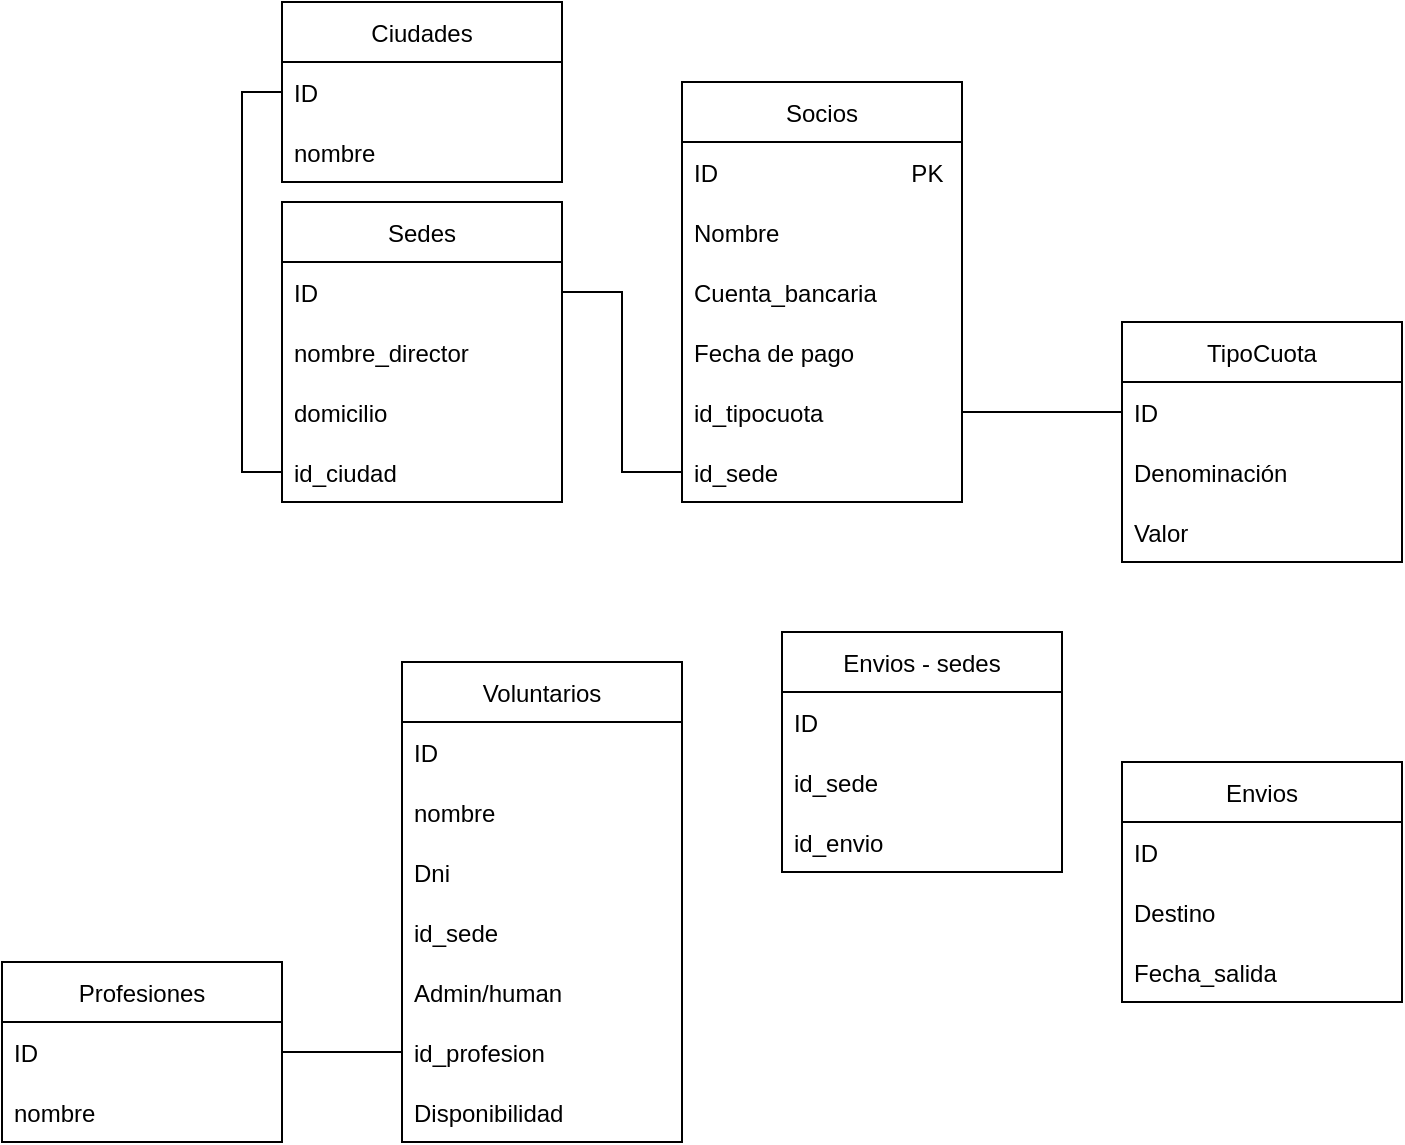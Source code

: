 <mxfile version="20.3.0" type="device"><diagram id="FJKRC6MoqGwXCrK5-nuR" name="Página-1"><mxGraphModel dx="1741" dy="507" grid="1" gridSize="10" guides="1" tooltips="1" connect="1" arrows="1" fold="1" page="1" pageScale="1" pageWidth="827" pageHeight="1169" math="0" shadow="0"><root><mxCell id="0"/><mxCell id="1" parent="0"/><mxCell id="WbDiieyORcwawL3f3G3P-1" value="Socios" style="swimlane;fontStyle=0;childLayout=stackLayout;horizontal=1;startSize=30;horizontalStack=0;resizeParent=1;resizeParentMax=0;resizeLast=0;collapsible=1;marginBottom=0;" vertex="1" parent="1"><mxGeometry x="320" y="70" width="140" height="210" as="geometry"/></mxCell><mxCell id="WbDiieyORcwawL3f3G3P-6" value="ID                             PK" style="text;strokeColor=none;fillColor=none;align=left;verticalAlign=middle;spacingLeft=4;spacingRight=4;overflow=hidden;points=[[0,0.5],[1,0.5]];portConstraint=eastwest;rotatable=0;" vertex="1" parent="WbDiieyORcwawL3f3G3P-1"><mxGeometry y="30" width="140" height="30" as="geometry"/></mxCell><mxCell id="WbDiieyORcwawL3f3G3P-4" value="Nombre" style="text;strokeColor=none;fillColor=none;align=left;verticalAlign=middle;spacingLeft=4;spacingRight=4;overflow=hidden;points=[[0,0.5],[1,0.5]];portConstraint=eastwest;rotatable=0;" vertex="1" parent="WbDiieyORcwawL3f3G3P-1"><mxGeometry y="60" width="140" height="30" as="geometry"/></mxCell><mxCell id="WbDiieyORcwawL3f3G3P-2" value="Cuenta_bancaria" style="text;strokeColor=none;fillColor=none;align=left;verticalAlign=middle;spacingLeft=4;spacingRight=4;overflow=hidden;points=[[0,0.5],[1,0.5]];portConstraint=eastwest;rotatable=0;" vertex="1" parent="WbDiieyORcwawL3f3G3P-1"><mxGeometry y="90" width="140" height="30" as="geometry"/></mxCell><mxCell id="WbDiieyORcwawL3f3G3P-32" value="Fecha de pago" style="text;strokeColor=none;fillColor=none;align=left;verticalAlign=middle;spacingLeft=4;spacingRight=4;overflow=hidden;points=[[0,0.5],[1,0.5]];portConstraint=eastwest;rotatable=0;" vertex="1" parent="WbDiieyORcwawL3f3G3P-1"><mxGeometry y="120" width="140" height="30" as="geometry"/></mxCell><mxCell id="WbDiieyORcwawL3f3G3P-31" value="id_tipocuota" style="text;strokeColor=none;fillColor=none;align=left;verticalAlign=middle;spacingLeft=4;spacingRight=4;overflow=hidden;points=[[0,0.5],[1,0.5]];portConstraint=eastwest;rotatable=0;" vertex="1" parent="WbDiieyORcwawL3f3G3P-1"><mxGeometry y="150" width="140" height="30" as="geometry"/></mxCell><mxCell id="WbDiieyORcwawL3f3G3P-59" value="id_sede" style="text;strokeColor=none;fillColor=none;align=left;verticalAlign=middle;spacingLeft=4;spacingRight=4;overflow=hidden;points=[[0,0.5],[1,0.5]];portConstraint=eastwest;rotatable=0;" vertex="1" parent="WbDiieyORcwawL3f3G3P-1"><mxGeometry y="180" width="140" height="30" as="geometry"/></mxCell><mxCell id="WbDiieyORcwawL3f3G3P-13" value="TipoCuota" style="swimlane;fontStyle=0;childLayout=stackLayout;horizontal=1;startSize=30;horizontalStack=0;resizeParent=1;resizeParentMax=0;resizeLast=0;collapsible=1;marginBottom=0;" vertex="1" parent="1"><mxGeometry x="540" y="190" width="140" height="120" as="geometry"/></mxCell><mxCell id="WbDiieyORcwawL3f3G3P-14" value="ID" style="text;strokeColor=none;fillColor=none;align=left;verticalAlign=middle;spacingLeft=4;spacingRight=4;overflow=hidden;points=[[0,0.5],[1,0.5]];portConstraint=eastwest;rotatable=0;" vertex="1" parent="WbDiieyORcwawL3f3G3P-13"><mxGeometry y="30" width="140" height="30" as="geometry"/></mxCell><mxCell id="WbDiieyORcwawL3f3G3P-15" value="Denominación" style="text;strokeColor=none;fillColor=none;align=left;verticalAlign=middle;spacingLeft=4;spacingRight=4;overflow=hidden;points=[[0,0.5],[1,0.5]];portConstraint=eastwest;rotatable=0;" vertex="1" parent="WbDiieyORcwawL3f3G3P-13"><mxGeometry y="60" width="140" height="30" as="geometry"/></mxCell><mxCell id="WbDiieyORcwawL3f3G3P-16" value="Valor" style="text;strokeColor=none;fillColor=none;align=left;verticalAlign=middle;spacingLeft=4;spacingRight=4;overflow=hidden;points=[[0,0.5],[1,0.5]];portConstraint=eastwest;rotatable=0;" vertex="1" parent="WbDiieyORcwawL3f3G3P-13"><mxGeometry y="90" width="140" height="30" as="geometry"/></mxCell><mxCell id="WbDiieyORcwawL3f3G3P-33" value="Sedes" style="swimlane;fontStyle=0;childLayout=stackLayout;horizontal=1;startSize=30;horizontalStack=0;resizeParent=1;resizeParentMax=0;resizeLast=0;collapsible=1;marginBottom=0;" vertex="1" parent="1"><mxGeometry x="120" y="130" width="140" height="150" as="geometry"/></mxCell><mxCell id="WbDiieyORcwawL3f3G3P-34" value="ID" style="text;strokeColor=none;fillColor=none;align=left;verticalAlign=middle;spacingLeft=4;spacingRight=4;overflow=hidden;points=[[0,0.5],[1,0.5]];portConstraint=eastwest;rotatable=0;" vertex="1" parent="WbDiieyORcwawL3f3G3P-33"><mxGeometry y="30" width="140" height="30" as="geometry"/></mxCell><mxCell id="WbDiieyORcwawL3f3G3P-35" value="nombre_director" style="text;strokeColor=none;fillColor=none;align=left;verticalAlign=middle;spacingLeft=4;spacingRight=4;overflow=hidden;points=[[0,0.5],[1,0.5]];portConstraint=eastwest;rotatable=0;" vertex="1" parent="WbDiieyORcwawL3f3G3P-33"><mxGeometry y="60" width="140" height="30" as="geometry"/></mxCell><mxCell id="WbDiieyORcwawL3f3G3P-60" value="domicilio" style="text;strokeColor=none;fillColor=none;align=left;verticalAlign=middle;spacingLeft=4;spacingRight=4;overflow=hidden;points=[[0,0.5],[1,0.5]];portConstraint=eastwest;rotatable=0;" vertex="1" parent="WbDiieyORcwawL3f3G3P-33"><mxGeometry y="90" width="140" height="30" as="geometry"/></mxCell><mxCell id="WbDiieyORcwawL3f3G3P-36" value="id_ciudad" style="text;strokeColor=none;fillColor=none;align=left;verticalAlign=middle;spacingLeft=4;spacingRight=4;overflow=hidden;points=[[0,0.5],[1,0.5]];portConstraint=eastwest;rotatable=0;" vertex="1" parent="WbDiieyORcwawL3f3G3P-33"><mxGeometry y="120" width="140" height="30" as="geometry"/></mxCell><mxCell id="WbDiieyORcwawL3f3G3P-37" value="Ciudades" style="swimlane;fontStyle=0;childLayout=stackLayout;horizontal=1;startSize=30;horizontalStack=0;resizeParent=1;resizeParentMax=0;resizeLast=0;collapsible=1;marginBottom=0;" vertex="1" parent="1"><mxGeometry x="120" y="30" width="140" height="90" as="geometry"/></mxCell><mxCell id="WbDiieyORcwawL3f3G3P-38" value="ID" style="text;strokeColor=none;fillColor=none;align=left;verticalAlign=middle;spacingLeft=4;spacingRight=4;overflow=hidden;points=[[0,0.5],[1,0.5]];portConstraint=eastwest;rotatable=0;" vertex="1" parent="WbDiieyORcwawL3f3G3P-37"><mxGeometry y="30" width="140" height="30" as="geometry"/></mxCell><mxCell id="WbDiieyORcwawL3f3G3P-39" value="nombre" style="text;strokeColor=none;fillColor=none;align=left;verticalAlign=middle;spacingLeft=4;spacingRight=4;overflow=hidden;points=[[0,0.5],[1,0.5]];portConstraint=eastwest;rotatable=0;" vertex="1" parent="WbDiieyORcwawL3f3G3P-37"><mxGeometry y="60" width="140" height="30" as="geometry"/></mxCell><mxCell id="WbDiieyORcwawL3f3G3P-46" value="Voluntarios" style="swimlane;fontStyle=0;childLayout=stackLayout;horizontal=1;startSize=30;horizontalStack=0;resizeParent=1;resizeParentMax=0;resizeLast=0;collapsible=1;marginBottom=0;" vertex="1" parent="1"><mxGeometry x="180" y="360" width="140" height="240" as="geometry"/></mxCell><mxCell id="WbDiieyORcwawL3f3G3P-47" value="ID" style="text;strokeColor=none;fillColor=none;align=left;verticalAlign=middle;spacingLeft=4;spacingRight=4;overflow=hidden;points=[[0,0.5],[1,0.5]];portConstraint=eastwest;rotatable=0;" vertex="1" parent="WbDiieyORcwawL3f3G3P-46"><mxGeometry y="30" width="140" height="30" as="geometry"/></mxCell><mxCell id="WbDiieyORcwawL3f3G3P-64" value="nombre" style="text;strokeColor=none;fillColor=none;align=left;verticalAlign=middle;spacingLeft=4;spacingRight=4;overflow=hidden;points=[[0,0.5],[1,0.5]];portConstraint=eastwest;rotatable=0;" vertex="1" parent="WbDiieyORcwawL3f3G3P-46"><mxGeometry y="60" width="140" height="30" as="geometry"/></mxCell><mxCell id="WbDiieyORcwawL3f3G3P-65" value="Dni" style="text;strokeColor=none;fillColor=none;align=left;verticalAlign=middle;spacingLeft=4;spacingRight=4;overflow=hidden;points=[[0,0.5],[1,0.5]];portConstraint=eastwest;rotatable=0;fontStyle=0" vertex="1" parent="WbDiieyORcwawL3f3G3P-46"><mxGeometry y="90" width="140" height="30" as="geometry"/></mxCell><mxCell id="WbDiieyORcwawL3f3G3P-66" value="id_sede" style="text;strokeColor=none;fillColor=none;align=left;verticalAlign=middle;spacingLeft=4;spacingRight=4;overflow=hidden;points=[[0,0.5],[1,0.5]];portConstraint=eastwest;rotatable=0;fontStyle=0" vertex="1" parent="WbDiieyORcwawL3f3G3P-46"><mxGeometry y="120" width="140" height="30" as="geometry"/></mxCell><mxCell id="WbDiieyORcwawL3f3G3P-67" value="Admin/human" style="text;strokeColor=none;fillColor=none;align=left;verticalAlign=middle;spacingLeft=4;spacingRight=4;overflow=hidden;points=[[0,0.5],[1,0.5]];portConstraint=eastwest;rotatable=0;" vertex="1" parent="WbDiieyORcwawL3f3G3P-46"><mxGeometry y="150" width="140" height="30" as="geometry"/></mxCell><mxCell id="WbDiieyORcwawL3f3G3P-49" value="id_profesion" style="text;strokeColor=none;fillColor=none;align=left;verticalAlign=middle;spacingLeft=4;spacingRight=4;overflow=hidden;points=[[0,0.5],[1,0.5]];portConstraint=eastwest;rotatable=0;" vertex="1" parent="WbDiieyORcwawL3f3G3P-46"><mxGeometry y="180" width="140" height="30" as="geometry"/></mxCell><mxCell id="WbDiieyORcwawL3f3G3P-50" value="Disponibilidad" style="text;strokeColor=none;fillColor=none;align=left;verticalAlign=middle;spacingLeft=4;spacingRight=4;overflow=hidden;points=[[0,0.5],[1,0.5]];portConstraint=eastwest;rotatable=0;" vertex="1" parent="WbDiieyORcwawL3f3G3P-46"><mxGeometry y="210" width="140" height="30" as="geometry"/></mxCell><mxCell id="WbDiieyORcwawL3f3G3P-51" value="Envios" style="swimlane;fontStyle=0;childLayout=stackLayout;horizontal=1;startSize=30;horizontalStack=0;resizeParent=1;resizeParentMax=0;resizeLast=0;collapsible=1;marginBottom=0;" vertex="1" parent="1"><mxGeometry x="540" y="410" width="140" height="120" as="geometry"/></mxCell><mxCell id="WbDiieyORcwawL3f3G3P-52" value="ID" style="text;strokeColor=none;fillColor=none;align=left;verticalAlign=middle;spacingLeft=4;spacingRight=4;overflow=hidden;points=[[0,0.5],[1,0.5]];portConstraint=eastwest;rotatable=0;" vertex="1" parent="WbDiieyORcwawL3f3G3P-51"><mxGeometry y="30" width="140" height="30" as="geometry"/></mxCell><mxCell id="WbDiieyORcwawL3f3G3P-53" value="Destino" style="text;strokeColor=none;fillColor=none;align=left;verticalAlign=middle;spacingLeft=4;spacingRight=4;overflow=hidden;points=[[0,0.5],[1,0.5]];portConstraint=eastwest;rotatable=0;" vertex="1" parent="WbDiieyORcwawL3f3G3P-51"><mxGeometry y="60" width="140" height="30" as="geometry"/></mxCell><mxCell id="WbDiieyORcwawL3f3G3P-54" value="Fecha_salida" style="text;strokeColor=none;fillColor=none;align=left;verticalAlign=middle;spacingLeft=4;spacingRight=4;overflow=hidden;points=[[0,0.5],[1,0.5]];portConstraint=eastwest;rotatable=0;" vertex="1" parent="WbDiieyORcwawL3f3G3P-51"><mxGeometry y="90" width="140" height="30" as="geometry"/></mxCell><mxCell id="WbDiieyORcwawL3f3G3P-55" value="Envios - sedes" style="swimlane;fontStyle=0;childLayout=stackLayout;horizontal=1;startSize=30;horizontalStack=0;resizeParent=1;resizeParentMax=0;resizeLast=0;collapsible=1;marginBottom=0;" vertex="1" parent="1"><mxGeometry x="370" y="345" width="140" height="120" as="geometry"/></mxCell><mxCell id="WbDiieyORcwawL3f3G3P-56" value="ID" style="text;strokeColor=none;fillColor=none;align=left;verticalAlign=middle;spacingLeft=4;spacingRight=4;overflow=hidden;points=[[0,0.5],[1,0.5]];portConstraint=eastwest;rotatable=0;" vertex="1" parent="WbDiieyORcwawL3f3G3P-55"><mxGeometry y="30" width="140" height="30" as="geometry"/></mxCell><mxCell id="WbDiieyORcwawL3f3G3P-57" value="id_sede" style="text;strokeColor=none;fillColor=none;align=left;verticalAlign=middle;spacingLeft=4;spacingRight=4;overflow=hidden;points=[[0,0.5],[1,0.5]];portConstraint=eastwest;rotatable=0;" vertex="1" parent="WbDiieyORcwawL3f3G3P-55"><mxGeometry y="60" width="140" height="30" as="geometry"/></mxCell><mxCell id="WbDiieyORcwawL3f3G3P-58" value="id_envio" style="text;strokeColor=none;fillColor=none;align=left;verticalAlign=middle;spacingLeft=4;spacingRight=4;overflow=hidden;points=[[0,0.5],[1,0.5]];portConstraint=eastwest;rotatable=0;" vertex="1" parent="WbDiieyORcwawL3f3G3P-55"><mxGeometry y="90" width="140" height="30" as="geometry"/></mxCell><mxCell id="WbDiieyORcwawL3f3G3P-61" style="edgeStyle=orthogonalEdgeStyle;rounded=0;orthogonalLoop=1;jettySize=auto;html=1;entryX=0;entryY=0.5;entryDx=0;entryDy=0;endArrow=none;endFill=0;" edge="1" parent="1" source="WbDiieyORcwawL3f3G3P-31" target="WbDiieyORcwawL3f3G3P-14"><mxGeometry relative="1" as="geometry"/></mxCell><mxCell id="WbDiieyORcwawL3f3G3P-62" style="edgeStyle=orthogonalEdgeStyle;rounded=0;orthogonalLoop=1;jettySize=auto;html=1;entryX=1;entryY=0.5;entryDx=0;entryDy=0;endArrow=none;endFill=0;" edge="1" parent="1" source="WbDiieyORcwawL3f3G3P-59" target="WbDiieyORcwawL3f3G3P-34"><mxGeometry relative="1" as="geometry"/></mxCell><mxCell id="WbDiieyORcwawL3f3G3P-63" style="edgeStyle=orthogonalEdgeStyle;rounded=0;orthogonalLoop=1;jettySize=auto;html=1;entryX=0;entryY=0.5;entryDx=0;entryDy=0;endArrow=none;endFill=0;" edge="1" parent="1" source="WbDiieyORcwawL3f3G3P-36" target="WbDiieyORcwawL3f3G3P-38"><mxGeometry relative="1" as="geometry"/></mxCell><mxCell id="WbDiieyORcwawL3f3G3P-73" style="edgeStyle=orthogonalEdgeStyle;rounded=0;orthogonalLoop=1;jettySize=auto;html=1;entryX=0;entryY=0.5;entryDx=0;entryDy=0;endArrow=none;endFill=0;" edge="1" parent="1" source="WbDiieyORcwawL3f3G3P-69" target="WbDiieyORcwawL3f3G3P-49"><mxGeometry relative="1" as="geometry"/></mxCell><mxCell id="WbDiieyORcwawL3f3G3P-69" value="Profesiones" style="swimlane;fontStyle=0;childLayout=stackLayout;horizontal=1;startSize=30;horizontalStack=0;resizeParent=1;resizeParentMax=0;resizeLast=0;collapsible=1;marginBottom=0;" vertex="1" parent="1"><mxGeometry x="-20" y="510" width="140" height="90" as="geometry"/></mxCell><mxCell id="WbDiieyORcwawL3f3G3P-70" value="ID" style="text;strokeColor=none;fillColor=none;align=left;verticalAlign=middle;spacingLeft=4;spacingRight=4;overflow=hidden;points=[[0,0.5],[1,0.5]];portConstraint=eastwest;rotatable=0;" vertex="1" parent="WbDiieyORcwawL3f3G3P-69"><mxGeometry y="30" width="140" height="30" as="geometry"/></mxCell><mxCell id="WbDiieyORcwawL3f3G3P-71" value="nombre" style="text;strokeColor=none;fillColor=none;align=left;verticalAlign=middle;spacingLeft=4;spacingRight=4;overflow=hidden;points=[[0,0.5],[1,0.5]];portConstraint=eastwest;rotatable=0;" vertex="1" parent="WbDiieyORcwawL3f3G3P-69"><mxGeometry y="60" width="140" height="30" as="geometry"/></mxCell></root></mxGraphModel></diagram></mxfile>